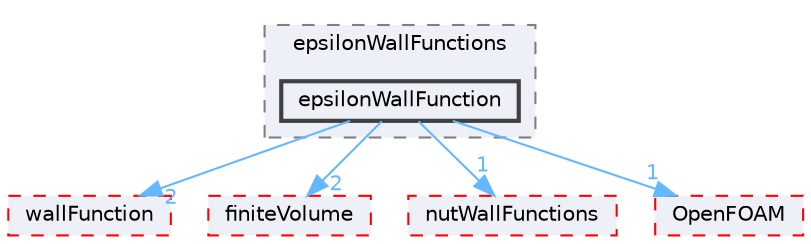digraph "src/TurbulenceModels/turbulenceModels/derivedFvPatchFields/wallFunctions/epsilonWallFunctions/epsilonWallFunction"
{
 // LATEX_PDF_SIZE
  bgcolor="transparent";
  edge [fontname=Helvetica,fontsize=10,labelfontname=Helvetica,labelfontsize=10];
  node [fontname=Helvetica,fontsize=10,shape=box,height=0.2,width=0.4];
  compound=true
  subgraph clusterdir_6c6688e06e5e4bc5d57f464702d3392a {
    graph [ bgcolor="#edf0f7", pencolor="grey50", label="epsilonWallFunctions", fontname=Helvetica,fontsize=10 style="filled,dashed", URL="dir_6c6688e06e5e4bc5d57f464702d3392a.html",tooltip=""]
  dir_a20b685617bacde19ddf203650286d61 [label="epsilonWallFunction", fillcolor="#edf0f7", color="grey25", style="filled,bold", URL="dir_a20b685617bacde19ddf203650286d61.html",tooltip=""];
  }
  dir_0981b814660a8b29a96125492a49ea58 [label="wallFunction", fillcolor="#edf0f7", color="red", style="filled,dashed", URL="dir_0981b814660a8b29a96125492a49ea58.html",tooltip=""];
  dir_9bd15774b555cf7259a6fa18f99fe99b [label="finiteVolume", fillcolor="#edf0f7", color="red", style="filled,dashed", URL="dir_9bd15774b555cf7259a6fa18f99fe99b.html",tooltip=""];
  dir_ad914e388ddae9a53c7173853ad02594 [label="nutWallFunctions", fillcolor="#edf0f7", color="red", style="filled,dashed", URL="dir_ad914e388ddae9a53c7173853ad02594.html",tooltip=""];
  dir_c5473ff19b20e6ec4dfe5c310b3778a8 [label="OpenFOAM", fillcolor="#edf0f7", color="red", style="filled,dashed", URL="dir_c5473ff19b20e6ec4dfe5c310b3778a8.html",tooltip=""];
  dir_a20b685617bacde19ddf203650286d61->dir_0981b814660a8b29a96125492a49ea58 [headlabel="2", labeldistance=1.5 headhref="dir_001169_004342.html" href="dir_001169_004342.html" color="steelblue1" fontcolor="steelblue1"];
  dir_a20b685617bacde19ddf203650286d61->dir_9bd15774b555cf7259a6fa18f99fe99b [headlabel="2", labeldistance=1.5 headhref="dir_001169_001387.html" href="dir_001169_001387.html" color="steelblue1" fontcolor="steelblue1"];
  dir_a20b685617bacde19ddf203650286d61->dir_ad914e388ddae9a53c7173853ad02594 [headlabel="1", labeldistance=1.5 headhref="dir_001169_002651.html" href="dir_001169_002651.html" color="steelblue1" fontcolor="steelblue1"];
  dir_a20b685617bacde19ddf203650286d61->dir_c5473ff19b20e6ec4dfe5c310b3778a8 [headlabel="1", labeldistance=1.5 headhref="dir_001169_002695.html" href="dir_001169_002695.html" color="steelblue1" fontcolor="steelblue1"];
}
